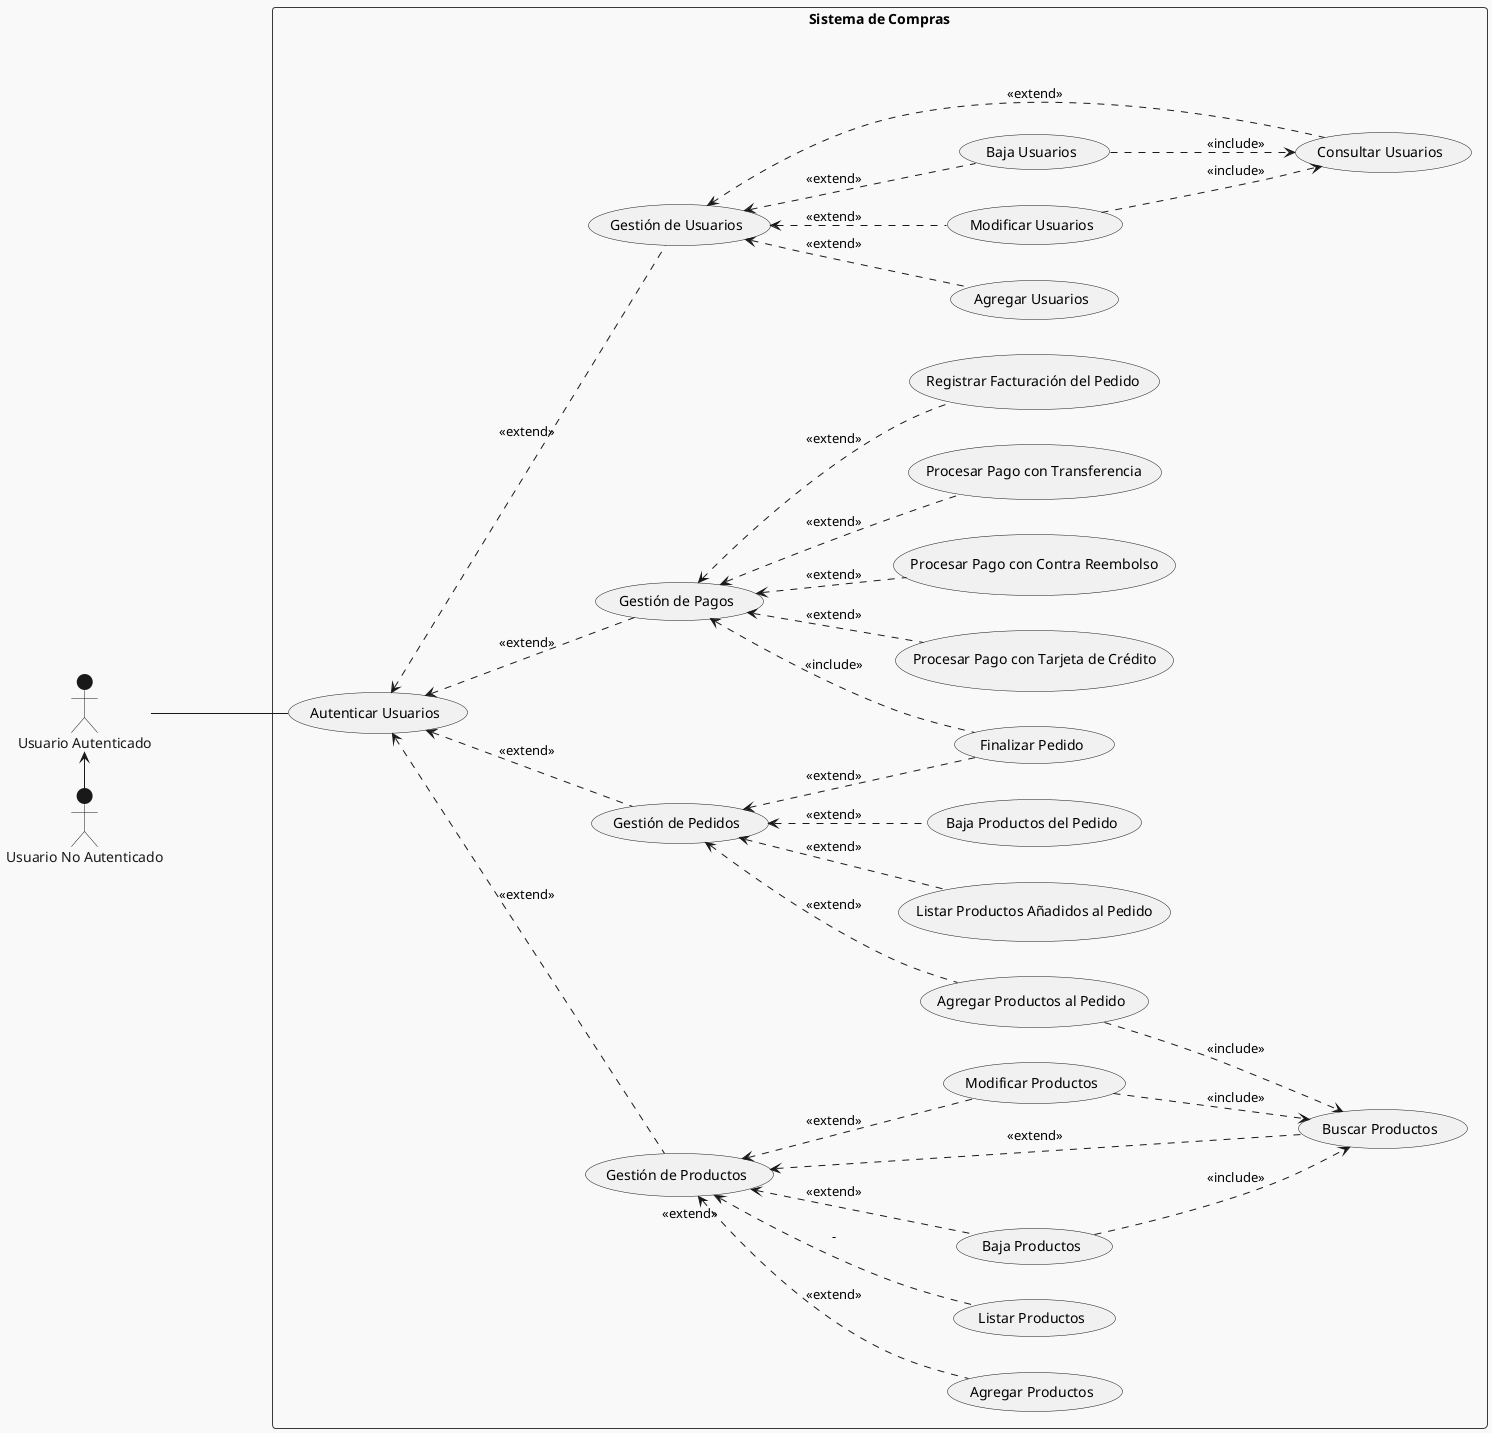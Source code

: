@startuml
!theme mars
left to right direction

skinparam package {
    layout new
}

actor "Usuario Autenticado" as UsuarioAutenticado
actor "Usuario No Autenticado" as UsuarioNoAutenticado


rectangle "Sistema de Compras" {

 usecase "Gestión de Productos" as GestionProductos
 usecase "Gestión de Pedidos" as GestionPedidos
 usecase "Gestión de Pagos" as GestionPagos
 usecase "Gestión de Usuarios" as GestionUsuarios
 usecase "Autenticar Usuarios" as AutenticarUsuario

 usecase "Agregar Productos" as AgregarProducto
 usecase "Listar Productos" as ListarProductos
 usecase "Baja Productos" as BajaProducto
 usecase "Buscar Productos" as BuscarProducto
 usecase "Modificar Productos" as ModificarProducto

 usecase "Agregar Productos al Pedido" as AgregarProductosPedido
 usecase "Listar Productos Añadidos al Pedido" as ListarProductosAñadidos
 usecase "Baja Productos del Pedido" as BajaProductosPedido
 usecase "Finalizar Pedido" as FinalizarPedido

 usecase "Procesar Pago con Tarjeta de Crédito" as PagoTarjeta
 usecase "Procesar Pago con Contra Reembolso" as PagoReembolso
 usecase "Procesar Pago con Transferencia" as PagoTransferencia
 usecase "Registrar Facturación del Pedido" as AgregarFacturación

 usecase "Agregar Usuarios" as AgregarUsuario
 usecase "Modificar Usuarios" as ModificarUsuario
 usecase "Baja Usuarios" as BajaUsuario
 usecase "Consultar Usuarios" as ConsultarUsuario

}

UsuarioAutenticado --- AutenticarUsuario
AutenticarUsuario <.- GestionPedidos: "<<extend>>"
AutenticarUsuario <.- GestionPagos: "<<extend>>"
AutenticarUsuario <.- GestionUsuarios: "<<extend>>"
AutenticarUsuario <.- GestionProductos: "<<extend>>"

:UsuarioAutenticado: <-r- :UsuarioNoAutenticado:

GestionProductos  <.- AgregarProducto: "<<extend>>"
GestionProductos  <.- ListarProductos: "<<extend>>"-
GestionProductos  <.- BajaProducto: "<<extend>>"
GestionProductos  <.- ModificarProducto: "<<extend>>"
GestionProductos  <.- BuscarProducto: "<<extend>>"

BajaProducto -.> BuscarProducto: "<<include>>"
ModificarProducto -.> BuscarProducto: "<<include>>"

GestionPedidos <.- AgregarProductosPedido: "<<extend>>"
GestionPedidos <.- ListarProductosAñadidos: "<<extend>>"
GestionPedidos <.- BajaProductosPedido: "<<extend>>"
GestionPedidos <.- FinalizarPedido: "<<extend>>"

AgregarProductosPedido -.> BuscarProducto: "<<include>>"

GestionPagos <.- PagoTarjeta: "<<extend>>"
GestionPagos <.- PagoReembolso: "<<extend>>"
GestionPagos <.- PagoTransferencia: "<<extend>>"
GestionPagos <.- AgregarFacturación: "<<extend>>"

GestionPagos <.- FinalizarPedido: "<<include>>"

GestionUsuarios <.- AgregarUsuario: "<<extend>>"

GestionUsuarios <.- ModificarUsuario: "<<extend>>"
GestionUsuarios <.- BajaUsuario: "<<extend>>"

GestionUsuarios <.- ConsultarUsuario: "<<extend>>"

BajaUsuario -.> ConsultarUsuario: "<<include>>"
ModificarUsuario -.> ConsultarUsuario: "<<include>>"
@enduml